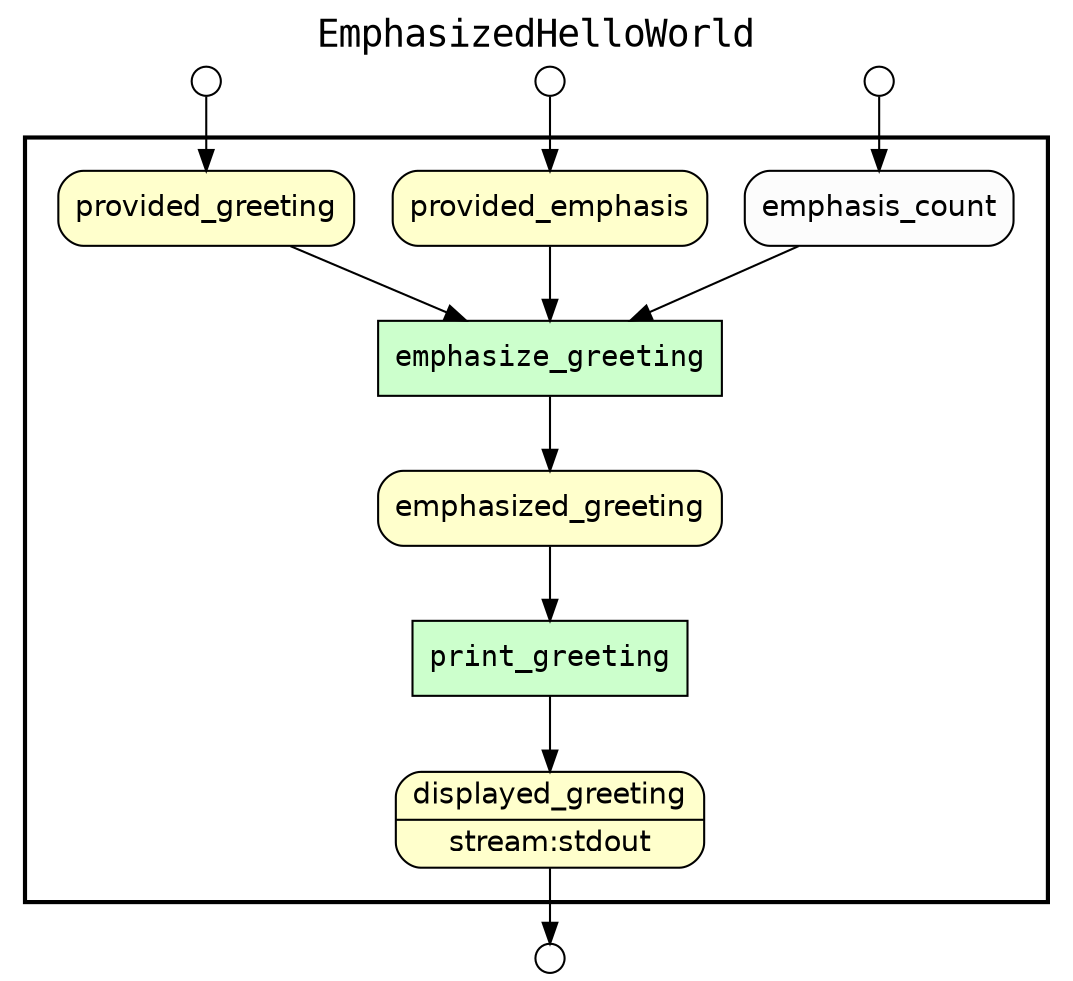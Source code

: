 
/* Start of top-level graph */
digraph Workflow {
rankdir=TB

/* Title for graph */
fontname=Courier; fontsize=18; labelloc=t
label=EmphasizedHelloWorld

/* Start of double cluster for drawing box around nodes in workflow */
subgraph cluster_workflow_box_outer { label=""; color=black; penwidth=2
subgraph cluster_workflow_box_inner { label=""; color=white

/* Style for nodes representing atomic programs in workflow */
node[shape=box style=filled fillcolor="#CCFFCC" peripheries=1 fontname=Courier]

/* Nodes representing atomic programs in workflow */
emphasize_greeting
print_greeting

/* Style for nodes representing non-parameter data channels in workflow */
node[shape=box style="rounded,filled" fillcolor="#FFFFCC" peripheries=1 fontname=Helvetica]

/* Nodes for non-parameter data channels in workflow */
displayed_greeting [shape=record rankdir=LR label="{<f0> displayed_greeting |<f1> stream\:stdout}"];
provided_greeting
provided_emphasis
emphasized_greeting

/* Style for nodes representing parameter channels in workflow */
node[shape=box style="rounded,filled" fillcolor="#FCFCFC" peripheries=1 fontname=Helvetica]

/* Nodes representing parameter channels in workflow */
emphasis_count

/* Edges representing connections between programs and channels */
emphasize_greeting -> emphasized_greeting
provided_greeting -> emphasize_greeting
provided_emphasis -> emphasize_greeting
emphasis_count -> emphasize_greeting
print_greeting -> displayed_greeting
emphasized_greeting -> print_greeting

/* End of double cluster for drawing box around nodes in workflow */
}}

/* Style for nodes representing workflow input ports */
node[shape=circle style="rounded,filled" fillcolor="#FFFFFF" peripheries=1 fontname=Helvetica width=0.2]

/* Nodes representing workflow input ports */
provided_greeting_input_port [label=""]
provided_emphasis_input_port [label=""]
emphasis_count_input_port [label=""]

/* Style for nodes representing workflow output ports */
node[shape=circle style="rounded,filled" fillcolor="#FFFFFF" peripheries=1 fontname=Helvetica width=0.2]

/* Nodes representing workflow output ports */
displayed_greeting_output_port [label=""]

/* Edges from input ports to channels */
provided_greeting_input_port -> provided_greeting
provided_emphasis_input_port -> provided_emphasis
emphasis_count_input_port -> emphasis_count

/* Edges from channels to output ports */
displayed_greeting -> displayed_greeting_output_port

/* End of top-level graph */
}
